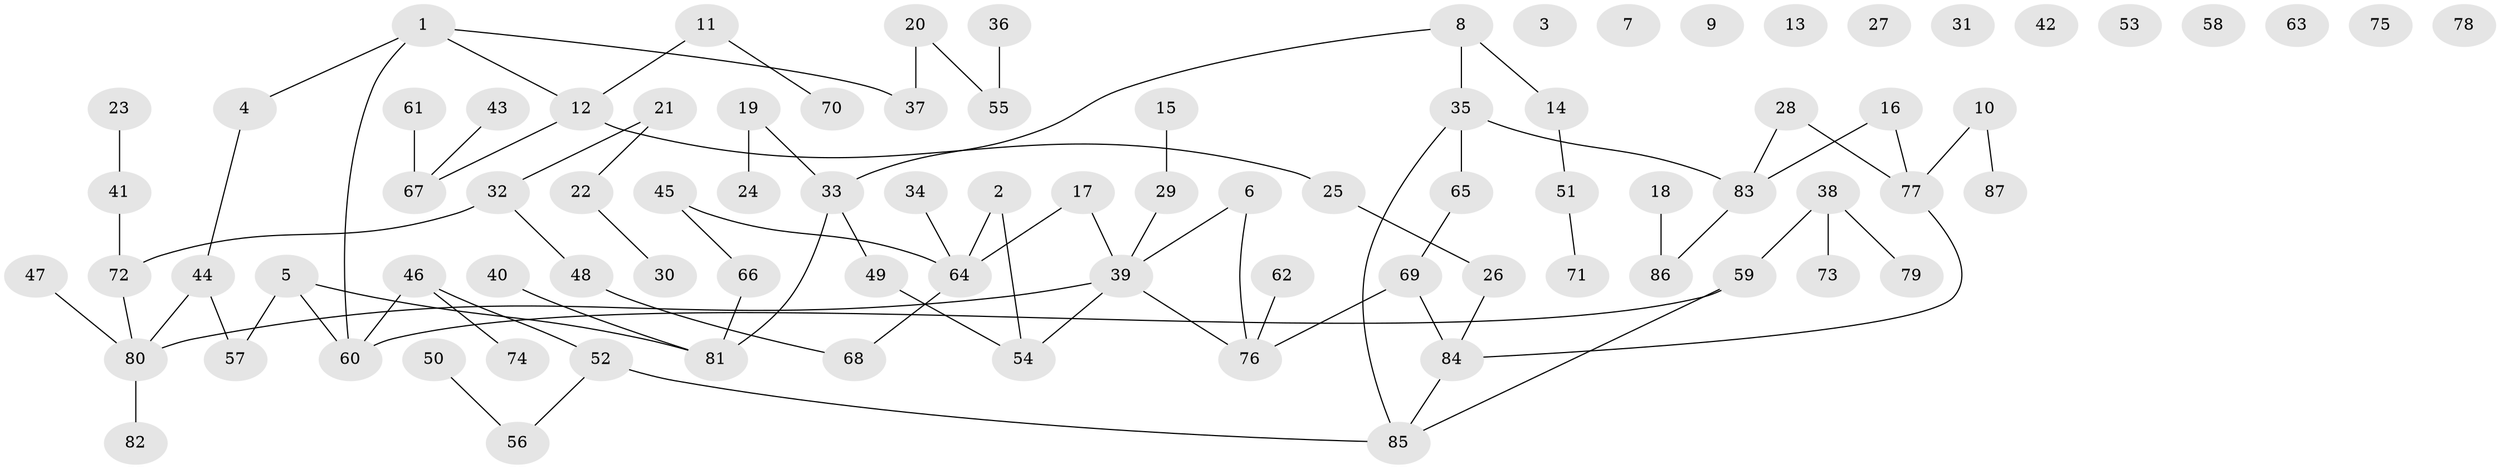 // coarse degree distribution, {8: 0.022727272727272728, 2: 0.18181818181818182, 0: 0.2727272727272727, 7: 0.022727272727272728, 1: 0.29545454545454547, 6: 0.045454545454545456, 3: 0.06818181818181818, 4: 0.06818181818181818, 5: 0.022727272727272728}
// Generated by graph-tools (version 1.1) at 2025/16/03/04/25 18:16:26]
// undirected, 87 vertices, 87 edges
graph export_dot {
graph [start="1"]
  node [color=gray90,style=filled];
  1;
  2;
  3;
  4;
  5;
  6;
  7;
  8;
  9;
  10;
  11;
  12;
  13;
  14;
  15;
  16;
  17;
  18;
  19;
  20;
  21;
  22;
  23;
  24;
  25;
  26;
  27;
  28;
  29;
  30;
  31;
  32;
  33;
  34;
  35;
  36;
  37;
  38;
  39;
  40;
  41;
  42;
  43;
  44;
  45;
  46;
  47;
  48;
  49;
  50;
  51;
  52;
  53;
  54;
  55;
  56;
  57;
  58;
  59;
  60;
  61;
  62;
  63;
  64;
  65;
  66;
  67;
  68;
  69;
  70;
  71;
  72;
  73;
  74;
  75;
  76;
  77;
  78;
  79;
  80;
  81;
  82;
  83;
  84;
  85;
  86;
  87;
  1 -- 4;
  1 -- 12;
  1 -- 37;
  1 -- 60;
  2 -- 54;
  2 -- 64;
  4 -- 44;
  5 -- 57;
  5 -- 60;
  5 -- 81;
  6 -- 39;
  6 -- 76;
  8 -- 14;
  8 -- 33;
  8 -- 35;
  10 -- 77;
  10 -- 87;
  11 -- 12;
  11 -- 70;
  12 -- 25;
  12 -- 67;
  14 -- 51;
  15 -- 29;
  16 -- 77;
  16 -- 83;
  17 -- 39;
  17 -- 64;
  18 -- 86;
  19 -- 24;
  19 -- 33;
  20 -- 37;
  20 -- 55;
  21 -- 22;
  21 -- 32;
  22 -- 30;
  23 -- 41;
  25 -- 26;
  26 -- 84;
  28 -- 77;
  28 -- 83;
  29 -- 39;
  32 -- 48;
  32 -- 72;
  33 -- 49;
  33 -- 81;
  34 -- 64;
  35 -- 65;
  35 -- 83;
  35 -- 85;
  36 -- 55;
  38 -- 59;
  38 -- 73;
  38 -- 79;
  39 -- 54;
  39 -- 76;
  39 -- 80;
  40 -- 81;
  41 -- 72;
  43 -- 67;
  44 -- 57;
  44 -- 80;
  45 -- 64;
  45 -- 66;
  46 -- 52;
  46 -- 60;
  46 -- 74;
  47 -- 80;
  48 -- 68;
  49 -- 54;
  50 -- 56;
  51 -- 71;
  52 -- 56;
  52 -- 85;
  59 -- 60;
  59 -- 85;
  61 -- 67;
  62 -- 76;
  64 -- 68;
  65 -- 69;
  66 -- 81;
  69 -- 76;
  69 -- 84;
  72 -- 80;
  77 -- 84;
  80 -- 82;
  83 -- 86;
  84 -- 85;
}
